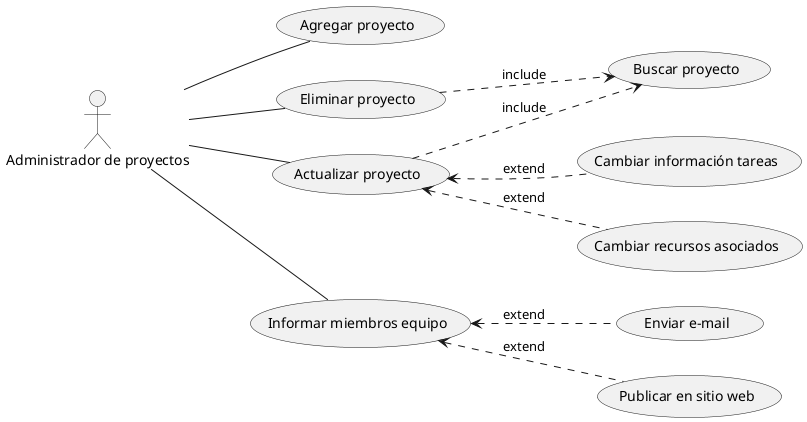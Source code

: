 @startuml proyectos
left to right direction

actor "Administrador de proyectos" as admin
(Agregar proyecto) as (add)
(Eliminar proyecto) as (del)
(Actualizar proyecto) as (upd)
(Buscar proyecto) as (search)

admin -- (add)
admin -- (del)
admin -- (upd)

(del) ..> (search) : include
(upd) ..> (search) : include

(upd) <.. (Cambiar información tareas) : extend
(upd) <.. (Cambiar recursos asociados) : extend

admin -- (Informar miembros equipo)
(Informar miembros equipo) <.. (Enviar e-mail) : extend
(Informar miembros equipo) <.. (Publicar en sitio web) : extend

@enduml